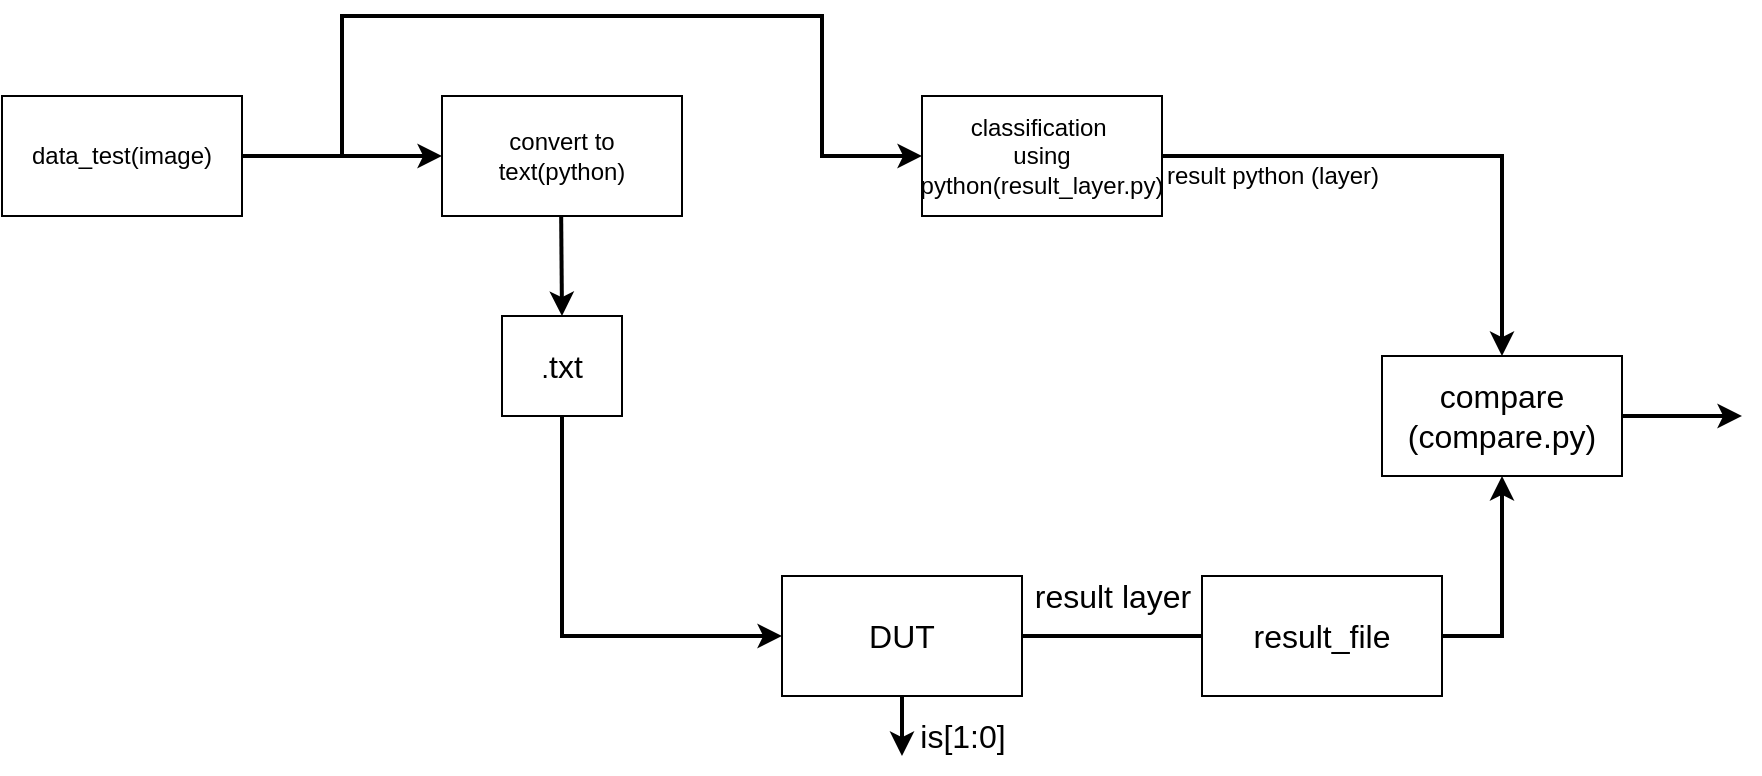 <mxfile version="20.0.1" type="device"><diagram id="JP6ZUeCy8jMM6ANXqIGI" name="Page-1"><mxGraphModel dx="918" dy="515" grid="1" gridSize="10" guides="1" tooltips="1" connect="1" arrows="1" fold="1" page="1" pageScale="1" pageWidth="850" pageHeight="1100" math="0" shadow="0"><root><mxCell id="0"/><mxCell id="1" parent="0"/><mxCell id="DKMm4WAfstKrVIL1c_Ff-1" value="data_test(image)" style="rounded=0;whiteSpace=wrap;html=1;" vertex="1" parent="1"><mxGeometry x="110" y="110" width="120" height="60" as="geometry"/></mxCell><mxCell id="DKMm4WAfstKrVIL1c_Ff-2" value="convert to text(python)" style="rounded=0;whiteSpace=wrap;html=1;" vertex="1" parent="1"><mxGeometry x="330" y="110" width="120" height="60" as="geometry"/></mxCell><mxCell id="DKMm4WAfstKrVIL1c_Ff-3" value="classification&amp;nbsp;&lt;br&gt;using python(result_layer.py)" style="rounded=0;whiteSpace=wrap;html=1;" vertex="1" parent="1"><mxGeometry x="570" y="110" width="120" height="60" as="geometry"/></mxCell><mxCell id="DKMm4WAfstKrVIL1c_Ff-4" value="" style="endArrow=classic;html=1;rounded=0;entryX=0;entryY=0.5;entryDx=0;entryDy=0;strokeWidth=2;" edge="1" parent="1" target="DKMm4WAfstKrVIL1c_Ff-2"><mxGeometry width="50" height="50" relative="1" as="geometry"><mxPoint x="230" y="140" as="sourcePoint"/><mxPoint x="280" y="90" as="targetPoint"/></mxGeometry></mxCell><mxCell id="DKMm4WAfstKrVIL1c_Ff-6" value="" style="endArrow=classic;html=1;rounded=0;strokeWidth=2;entryX=0;entryY=0.5;entryDx=0;entryDy=0;" edge="1" parent="1" target="DKMm4WAfstKrVIL1c_Ff-3"><mxGeometry width="50" height="50" relative="1" as="geometry"><mxPoint x="280" y="140" as="sourcePoint"/><mxPoint x="330" y="90" as="targetPoint"/><Array as="points"><mxPoint x="280" y="70"/><mxPoint x="520" y="70"/><mxPoint x="520" y="140"/></Array></mxGeometry></mxCell><mxCell id="DKMm4WAfstKrVIL1c_Ff-7" value="" style="endArrow=classic;html=1;rounded=0;strokeWidth=2;entryX=0.5;entryY=0;entryDx=0;entryDy=0;" edge="1" parent="1" target="DKMm4WAfstKrVIL1c_Ff-16"><mxGeometry width="50" height="50" relative="1" as="geometry"><mxPoint x="690" y="140" as="sourcePoint"/><mxPoint x="760" y="140" as="targetPoint"/><Array as="points"><mxPoint x="860" y="140"/></Array></mxGeometry></mxCell><mxCell id="DKMm4WAfstKrVIL1c_Ff-8" value="result python (layer)" style="text;html=1;align=center;verticalAlign=middle;resizable=0;points=[];autosize=1;strokeColor=none;fillColor=none;" vertex="1" parent="1"><mxGeometry x="690" y="140" width="110" height="20" as="geometry"/></mxCell><mxCell id="DKMm4WAfstKrVIL1c_Ff-9" value="" style="endArrow=classic;html=1;rounded=0;strokeWidth=2;entryX=0.5;entryY=0;entryDx=0;entryDy=0;" edge="1" parent="1" target="DKMm4WAfstKrVIL1c_Ff-11"><mxGeometry width="50" height="50" relative="1" as="geometry"><mxPoint x="389.58" y="170" as="sourcePoint"/><mxPoint x="389.58" y="240" as="targetPoint"/></mxGeometry></mxCell><mxCell id="DKMm4WAfstKrVIL1c_Ff-11" value=".&lt;font style=&quot;font-size: 16px;&quot;&gt;txt&lt;/font&gt;" style="rounded=0;whiteSpace=wrap;html=1;fontSize=14;strokeWidth=1;" vertex="1" parent="1"><mxGeometry x="360" y="220" width="60" height="50" as="geometry"/></mxCell><mxCell id="DKMm4WAfstKrVIL1c_Ff-12" value="DUT" style="rounded=0;whiteSpace=wrap;html=1;fontSize=16;strokeWidth=1;" vertex="1" parent="1"><mxGeometry x="500" y="350" width="120" height="60" as="geometry"/></mxCell><mxCell id="DKMm4WAfstKrVIL1c_Ff-13" value="" style="endArrow=classic;html=1;rounded=0;fontSize=16;strokeWidth=2;entryX=0;entryY=0.5;entryDx=0;entryDy=0;exitX=0.5;exitY=1;exitDx=0;exitDy=0;" edge="1" parent="1" source="DKMm4WAfstKrVIL1c_Ff-11" target="DKMm4WAfstKrVIL1c_Ff-12"><mxGeometry width="50" height="50" relative="1" as="geometry"><mxPoint x="280" y="260" as="sourcePoint"/><mxPoint x="330" y="210" as="targetPoint"/><Array as="points"><mxPoint x="390" y="380"/></Array></mxGeometry></mxCell><mxCell id="DKMm4WAfstKrVIL1c_Ff-14" value="" style="endArrow=classic;html=1;rounded=0;fontSize=16;strokeWidth=2;" edge="1" parent="1" target="DKMm4WAfstKrVIL1c_Ff-18"><mxGeometry width="50" height="50" relative="1" as="geometry"><mxPoint x="620" y="380" as="sourcePoint"/><mxPoint x="780" y="380" as="targetPoint"/><Array as="points"><mxPoint x="730" y="380"/></Array></mxGeometry></mxCell><mxCell id="DKMm4WAfstKrVIL1c_Ff-15" value="result layer" style="text;html=1;align=center;verticalAlign=middle;resizable=0;points=[];autosize=1;strokeColor=none;fillColor=none;fontSize=16;" vertex="1" parent="1"><mxGeometry x="620" y="350" width="90" height="20" as="geometry"/></mxCell><mxCell id="DKMm4WAfstKrVIL1c_Ff-16" value="compare (compare.py)" style="rounded=0;whiteSpace=wrap;html=1;fontSize=16;strokeWidth=1;" vertex="1" parent="1"><mxGeometry x="800" y="240" width="120" height="60" as="geometry"/></mxCell><mxCell id="DKMm4WAfstKrVIL1c_Ff-17" value="" style="endArrow=classic;html=1;rounded=0;fontSize=16;strokeWidth=2;" edge="1" parent="1"><mxGeometry width="50" height="50" relative="1" as="geometry"><mxPoint x="920" y="270" as="sourcePoint"/><mxPoint x="980" y="270" as="targetPoint"/></mxGeometry></mxCell><mxCell id="DKMm4WAfstKrVIL1c_Ff-21" style="edgeStyle=orthogonalEdgeStyle;rounded=0;orthogonalLoop=1;jettySize=auto;html=1;exitX=1;exitY=0.5;exitDx=0;exitDy=0;entryX=0.5;entryY=1;entryDx=0;entryDy=0;fontSize=16;strokeWidth=2;" edge="1" parent="1" source="DKMm4WAfstKrVIL1c_Ff-18" target="DKMm4WAfstKrVIL1c_Ff-16"><mxGeometry relative="1" as="geometry"/></mxCell><mxCell id="DKMm4WAfstKrVIL1c_Ff-18" value="result_file" style="rounded=0;whiteSpace=wrap;html=1;fontSize=16;strokeWidth=1;" vertex="1" parent="1"><mxGeometry x="710" y="350" width="120" height="60" as="geometry"/></mxCell><mxCell id="DKMm4WAfstKrVIL1c_Ff-22" value="" style="endArrow=classic;html=1;rounded=0;fontSize=16;strokeWidth=2;" edge="1" parent="1"><mxGeometry width="50" height="50" relative="1" as="geometry"><mxPoint x="560" y="410" as="sourcePoint"/><mxPoint x="560" y="440" as="targetPoint"/></mxGeometry></mxCell><mxCell id="DKMm4WAfstKrVIL1c_Ff-23" value="is[1:0]" style="text;html=1;align=center;verticalAlign=middle;resizable=0;points=[];autosize=1;strokeColor=none;fillColor=none;fontSize=16;" vertex="1" parent="1"><mxGeometry x="560" y="420" width="60" height="20" as="geometry"/></mxCell></root></mxGraphModel></diagram></mxfile>